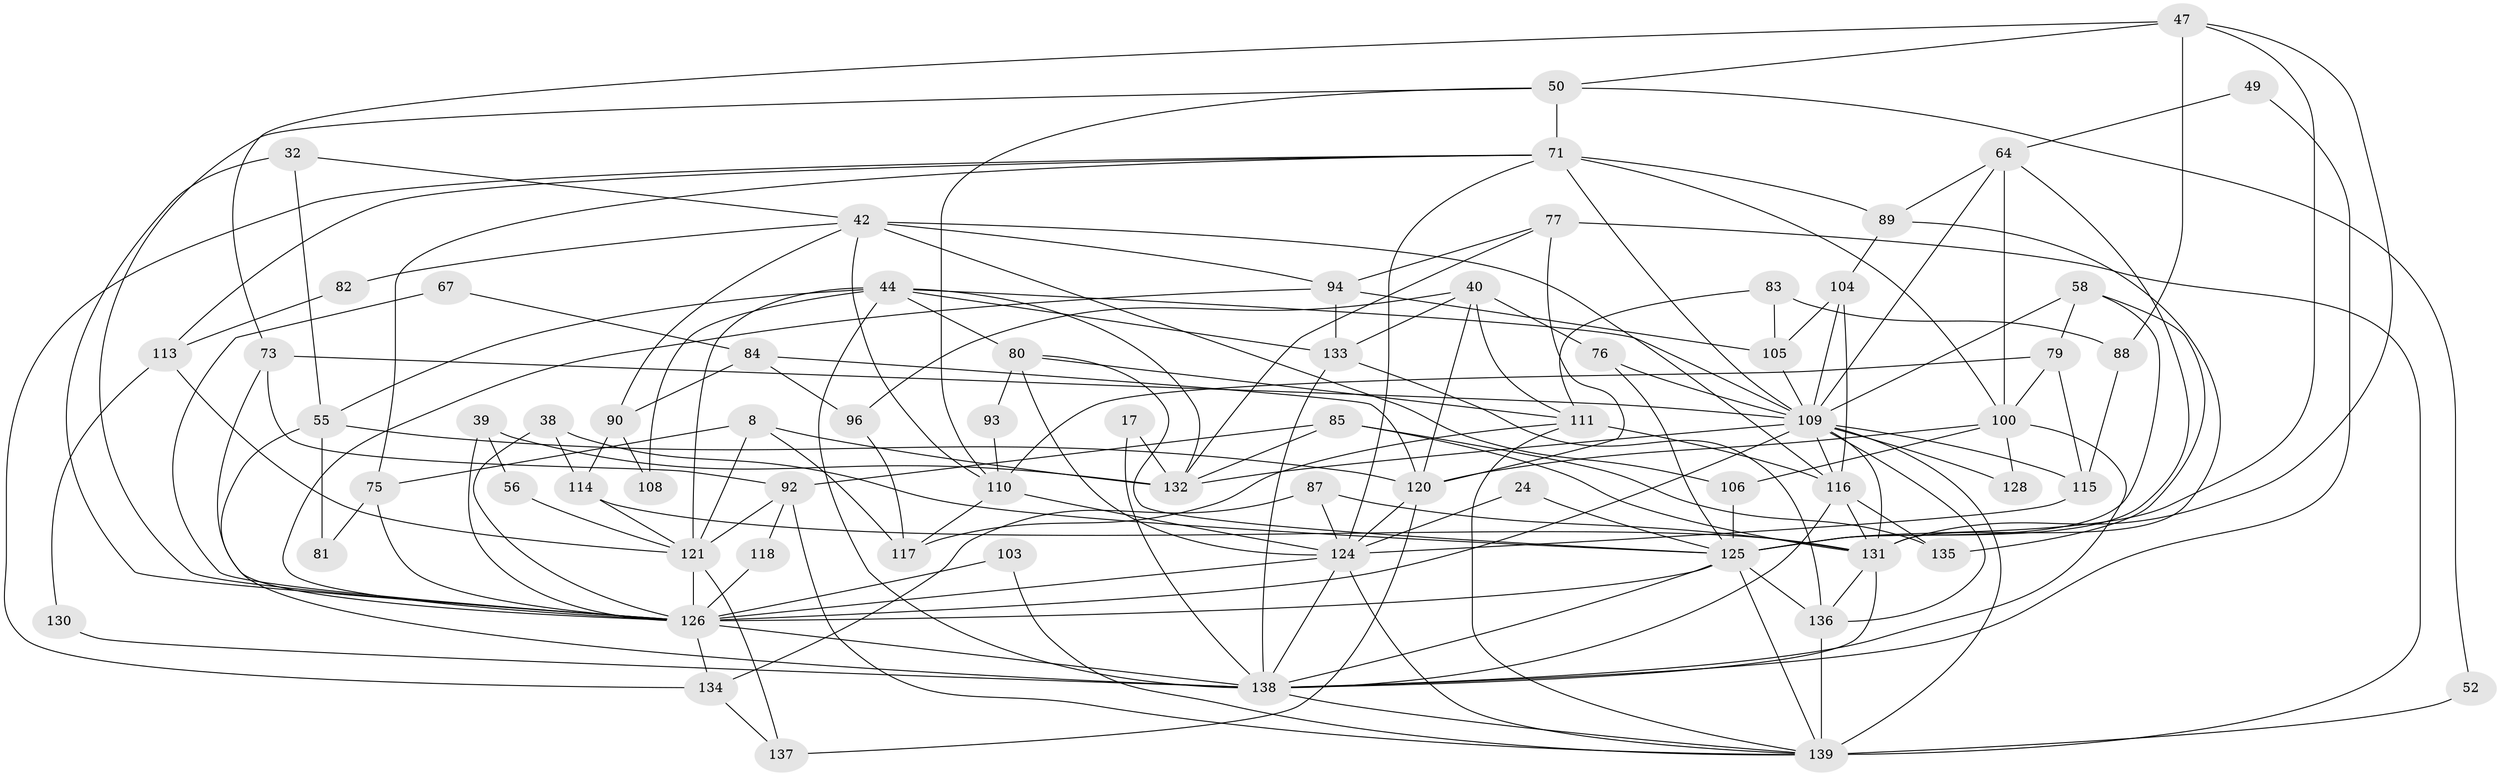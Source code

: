 // original degree distribution, {2: 0.12949640287769784, 3: 0.28776978417266186, 4: 0.2805755395683453, 6: 0.09352517985611511, 5: 0.1510791366906475, 8: 0.02158273381294964, 7: 0.02877697841726619, 9: 0.007194244604316547}
// Generated by graph-tools (version 1.1) at 2025/50/03/09/25 04:50:17]
// undirected, 69 vertices, 168 edges
graph export_dot {
graph [start="1"]
  node [color=gray90,style=filled];
  8;
  17;
  24;
  32;
  38;
  39 [super="+36"];
  40;
  42 [super="+41"];
  44 [super="+9+30"];
  47;
  49;
  50 [super="+2"];
  52;
  55;
  56;
  58;
  64 [super="+20+35"];
  67;
  71 [super="+34+68"];
  73;
  75;
  76;
  77;
  79;
  80 [super="+72"];
  81;
  82;
  83;
  84;
  85;
  87;
  88;
  89;
  90 [super="+63"];
  92 [super="+12+45"];
  93 [super="+91"];
  94;
  96;
  100 [super="+57"];
  103;
  104 [super="+60"];
  105;
  106;
  108;
  109 [super="+7+78+86+53"];
  110 [super="+107"];
  111 [super="+10"];
  113;
  114;
  115;
  116 [super="+46"];
  117;
  118;
  120;
  121 [super="+66"];
  124 [super="+59+48"];
  125 [super="+98"];
  126 [super="+16+23+14+65+122+119"];
  128;
  130;
  131 [super="+69+123+70"];
  132 [super="+13"];
  133 [super="+127"];
  134;
  135 [super="+62"];
  136 [super="+74"];
  137 [super="+37"];
  138 [super="+129"];
  139 [super="+102+112"];
  8 -- 117;
  8 -- 75;
  8 -- 121;
  8 -- 132;
  17 -- 138;
  17 -- 132;
  24 -- 125;
  24 -- 124;
  32 -- 42;
  32 -- 55;
  32 -- 126;
  38 -- 114;
  38 -- 126 [weight=2];
  38 -- 125;
  39 -- 132 [weight=2];
  39 -- 56;
  39 -- 126;
  40 -- 120;
  40 -- 133;
  40 -- 76;
  40 -- 96;
  40 -- 111;
  42 -- 94;
  42 -- 116 [weight=2];
  42 -- 82;
  42 -- 90;
  42 -- 106;
  42 -- 110;
  44 -- 55;
  44 -- 108;
  44 -- 121 [weight=3];
  44 -- 80;
  44 -- 132;
  44 -- 133 [weight=2];
  44 -- 138;
  44 -- 109 [weight=2];
  47 -- 88;
  47 -- 50;
  47 -- 73;
  47 -- 125;
  47 -- 131;
  49 -- 64;
  49 -- 138;
  50 -- 52;
  50 -- 126;
  50 -- 71;
  50 -- 110;
  52 -- 139;
  55 -- 81;
  55 -- 120;
  55 -- 138;
  56 -- 121 [weight=2];
  58 -- 125;
  58 -- 79;
  58 -- 135;
  58 -- 109;
  64 -- 89;
  64 -- 100;
  64 -- 109;
  64 -- 125;
  67 -- 84;
  67 -- 126 [weight=2];
  71 -- 75;
  71 -- 113;
  71 -- 109 [weight=2];
  71 -- 100;
  71 -- 134;
  71 -- 89;
  71 -- 124;
  73 -- 92;
  73 -- 109;
  73 -- 126;
  75 -- 126;
  75 -- 81;
  76 -- 109;
  76 -- 125;
  77 -- 132;
  77 -- 94;
  77 -- 120;
  77 -- 139;
  79 -- 115;
  79 -- 100;
  79 -- 110;
  80 -- 125;
  80 -- 93 [weight=2];
  80 -- 124;
  80 -- 111;
  82 -- 113;
  83 -- 105;
  83 -- 111;
  83 -- 88;
  84 -- 120;
  84 -- 90 [weight=2];
  84 -- 96;
  85 -- 132;
  85 -- 92 [weight=2];
  85 -- 135;
  85 -- 131;
  87 -- 134;
  87 -- 124;
  87 -- 131;
  88 -- 115;
  89 -- 104;
  89 -- 131;
  90 -- 114;
  90 -- 108;
  92 -- 139;
  92 -- 118;
  92 -- 121;
  93 -- 110 [weight=2];
  94 -- 105;
  94 -- 133;
  94 -- 126;
  96 -- 117;
  100 -- 128;
  100 -- 120 [weight=2];
  100 -- 106;
  100 -- 138 [weight=2];
  103 -- 139;
  103 -- 126;
  104 -- 105 [weight=2];
  104 -- 116;
  104 -- 109;
  105 -- 109;
  106 -- 125;
  109 -- 139 [weight=3];
  109 -- 115;
  109 -- 116;
  109 -- 128;
  109 -- 132;
  109 -- 136;
  109 -- 126 [weight=3];
  109 -- 131 [weight=2];
  110 -- 117;
  110 -- 124 [weight=2];
  111 -- 117;
  111 -- 139;
  111 -- 116;
  113 -- 130;
  113 -- 121;
  114 -- 121;
  114 -- 131;
  115 -- 124;
  116 -- 131;
  116 -- 138;
  116 -- 135;
  118 -- 126;
  120 -- 124 [weight=2];
  120 -- 137;
  121 -- 126 [weight=2];
  121 -- 137;
  124 -- 139 [weight=2];
  124 -- 126 [weight=2];
  124 -- 138;
  125 -- 138 [weight=2];
  125 -- 136;
  125 -- 139;
  125 -- 126;
  126 -- 138 [weight=4];
  126 -- 134;
  130 -- 138 [weight=2];
  131 -- 136 [weight=2];
  131 -- 138;
  133 -- 136 [weight=2];
  133 -- 138;
  134 -- 137;
  136 -- 139 [weight=4];
  138 -- 139;
}
